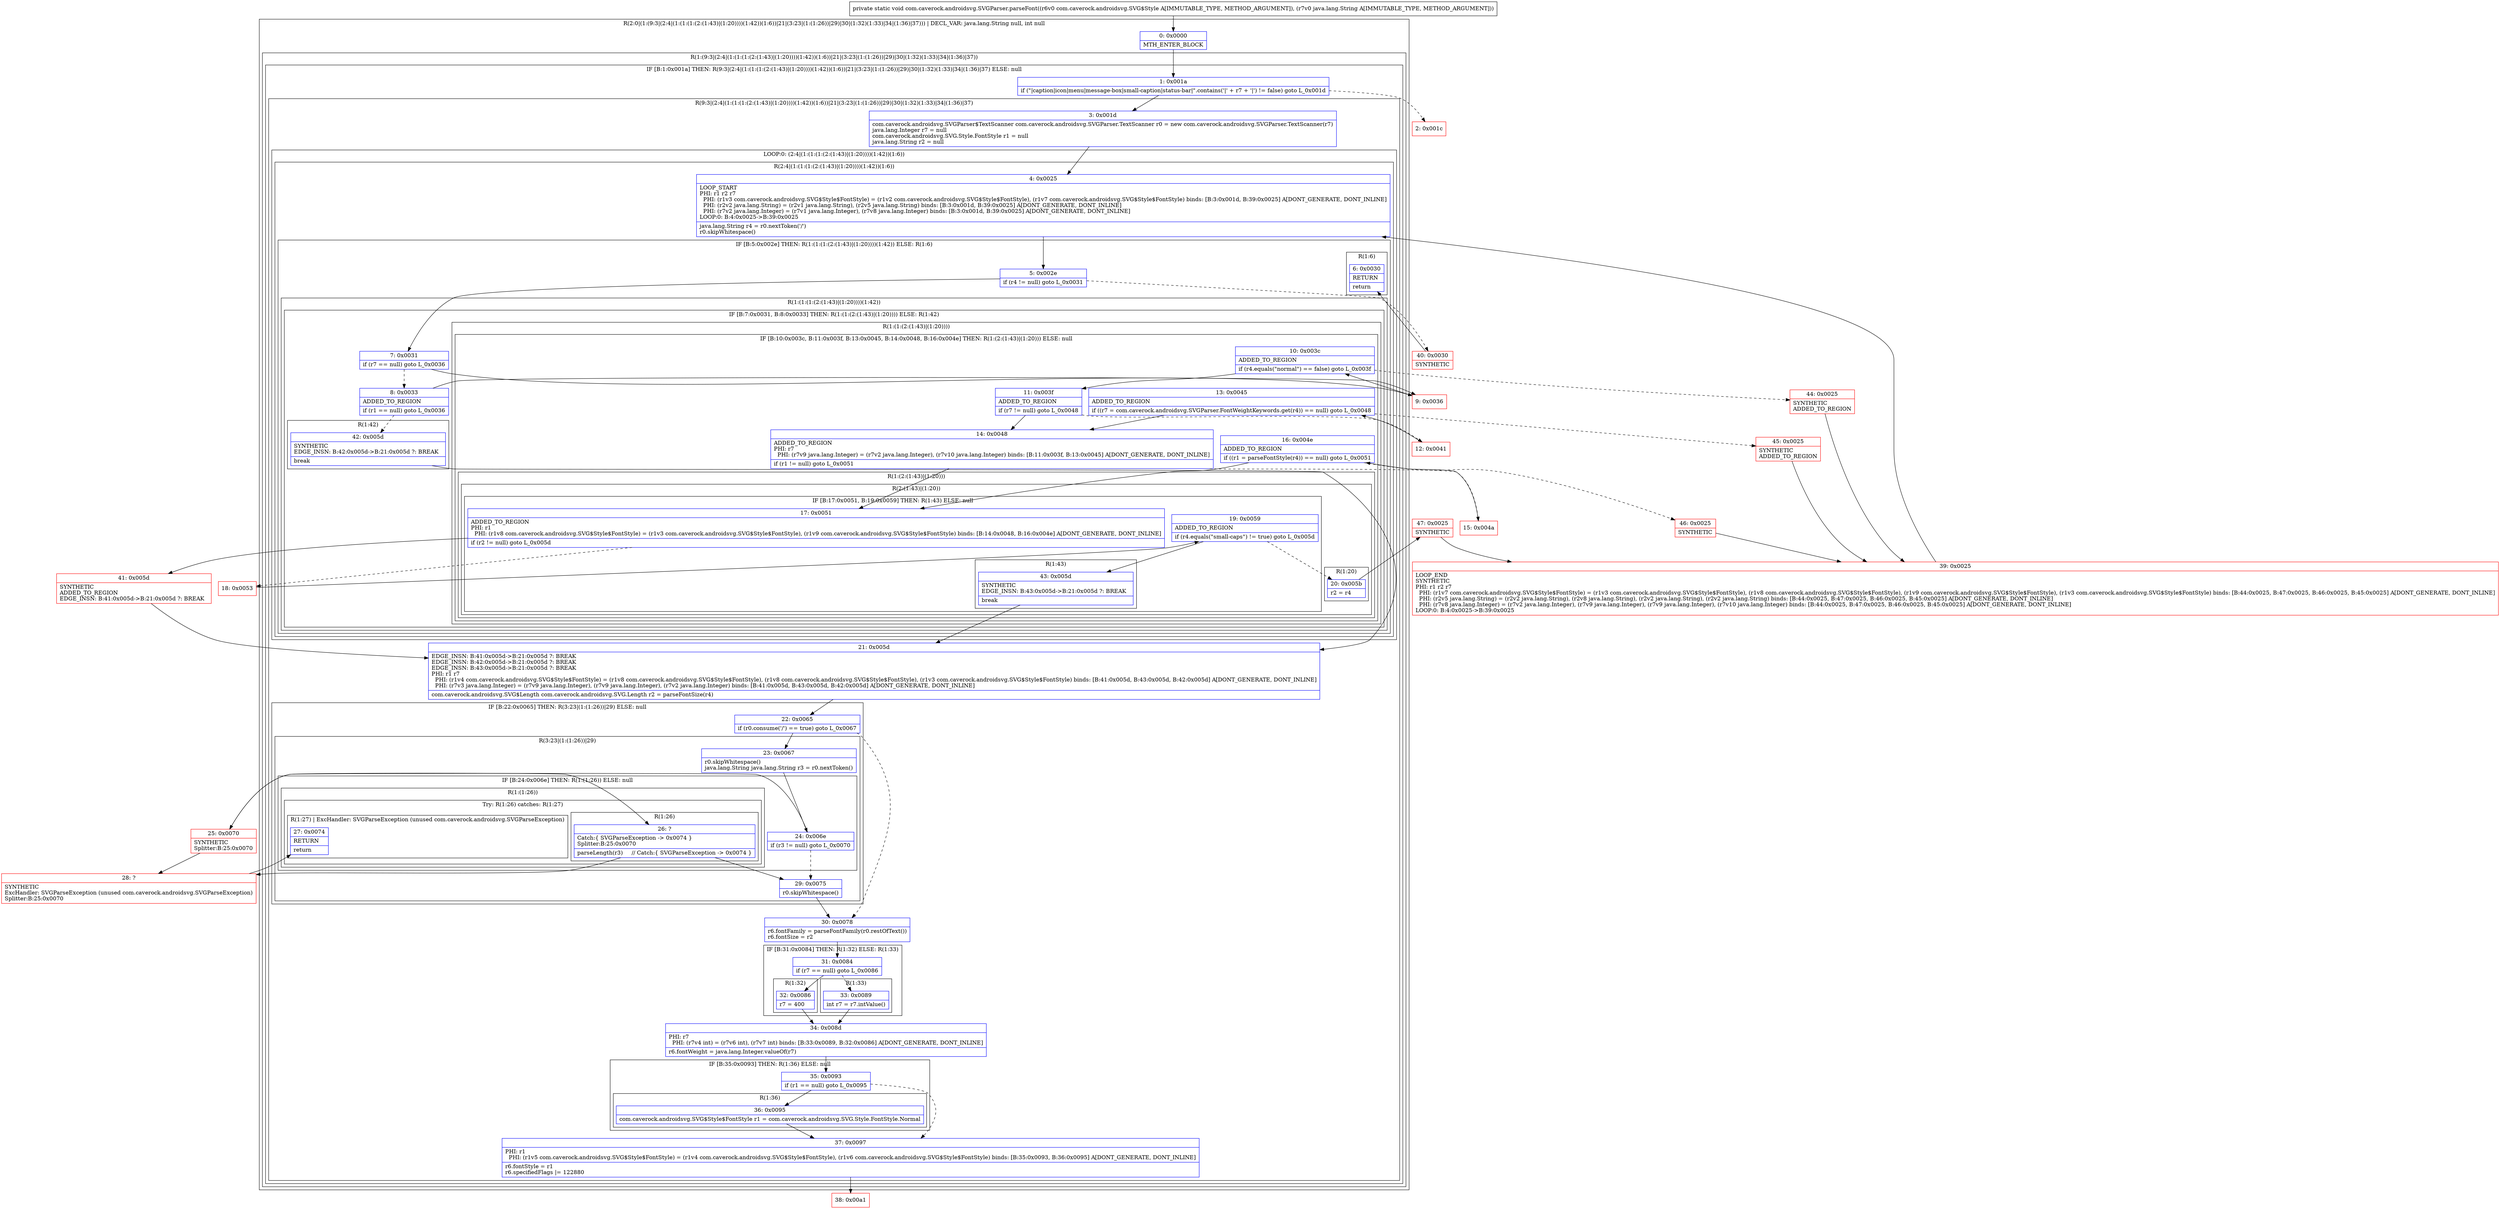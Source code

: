 digraph "CFG forcom.caverock.androidsvg.SVGParser.parseFont(Lcom\/caverock\/androidsvg\/SVG$Style;Ljava\/lang\/String;)V" {
subgraph cluster_Region_1664480629 {
label = "R(2:0|(1:(9:3|(2:4|(1:(1:(1:(2:(1:43)|(1:20))))(1:42))(1:6))|21|(3:23|(1:(1:26))|29)|30|(1:32)(1:33)|34|(1:36)|37))) | DECL_VAR: java.lang.String null, int null\l";
node [shape=record,color=blue];
Node_0 [shape=record,label="{0\:\ 0x0000|MTH_ENTER_BLOCK\l}"];
subgraph cluster_Region_576215800 {
label = "R(1:(9:3|(2:4|(1:(1:(1:(2:(1:43)|(1:20))))(1:42))(1:6))|21|(3:23|(1:(1:26))|29)|30|(1:32)(1:33)|34|(1:36)|37))";
node [shape=record,color=blue];
subgraph cluster_IfRegion_210510917 {
label = "IF [B:1:0x001a] THEN: R(9:3|(2:4|(1:(1:(1:(2:(1:43)|(1:20))))(1:42))(1:6))|21|(3:23|(1:(1:26))|29)|30|(1:32)(1:33)|34|(1:36)|37) ELSE: null";
node [shape=record,color=blue];
Node_1 [shape=record,label="{1\:\ 0x001a|if (\"\|caption\|icon\|menu\|message\-box\|small\-caption\|status\-bar\|\".contains('\|' + r7 + '\|') != false) goto L_0x001d\l}"];
subgraph cluster_Region_1072946905 {
label = "R(9:3|(2:4|(1:(1:(1:(2:(1:43)|(1:20))))(1:42))(1:6))|21|(3:23|(1:(1:26))|29)|30|(1:32)(1:33)|34|(1:36)|37)";
node [shape=record,color=blue];
Node_3 [shape=record,label="{3\:\ 0x001d|com.caverock.androidsvg.SVGParser$TextScanner com.caverock.androidsvg.SVGParser.TextScanner r0 = new com.caverock.androidsvg.SVGParser.TextScanner(r7)\ljava.lang.Integer r7 = null\lcom.caverock.androidsvg.SVG.Style.FontStyle r1 = null\ljava.lang.String r2 = null\l}"];
subgraph cluster_LoopRegion_1967164885 {
label = "LOOP:0: (2:4|(1:(1:(1:(2:(1:43)|(1:20))))(1:42))(1:6))";
node [shape=record,color=blue];
subgraph cluster_Region_1410224216 {
label = "R(2:4|(1:(1:(1:(2:(1:43)|(1:20))))(1:42))(1:6))";
node [shape=record,color=blue];
Node_4 [shape=record,label="{4\:\ 0x0025|LOOP_START\lPHI: r1 r2 r7 \l  PHI: (r1v3 com.caverock.androidsvg.SVG$Style$FontStyle) = (r1v2 com.caverock.androidsvg.SVG$Style$FontStyle), (r1v7 com.caverock.androidsvg.SVG$Style$FontStyle) binds: [B:3:0x001d, B:39:0x0025] A[DONT_GENERATE, DONT_INLINE]\l  PHI: (r2v2 java.lang.String) = (r2v1 java.lang.String), (r2v5 java.lang.String) binds: [B:3:0x001d, B:39:0x0025] A[DONT_GENERATE, DONT_INLINE]\l  PHI: (r7v2 java.lang.Integer) = (r7v1 java.lang.Integer), (r7v8 java.lang.Integer) binds: [B:3:0x001d, B:39:0x0025] A[DONT_GENERATE, DONT_INLINE]\lLOOP:0: B:4:0x0025\-\>B:39:0x0025\l|java.lang.String r4 = r0.nextToken('\/')\lr0.skipWhitespace()\l}"];
subgraph cluster_IfRegion_930288639 {
label = "IF [B:5:0x002e] THEN: R(1:(1:(1:(2:(1:43)|(1:20))))(1:42)) ELSE: R(1:6)";
node [shape=record,color=blue];
Node_5 [shape=record,label="{5\:\ 0x002e|if (r4 != null) goto L_0x0031\l}"];
subgraph cluster_Region_965886037 {
label = "R(1:(1:(1:(2:(1:43)|(1:20))))(1:42))";
node [shape=record,color=blue];
subgraph cluster_IfRegion_1085599543 {
label = "IF [B:7:0x0031, B:8:0x0033] THEN: R(1:(1:(2:(1:43)|(1:20)))) ELSE: R(1:42)";
node [shape=record,color=blue];
Node_7 [shape=record,label="{7\:\ 0x0031|if (r7 == null) goto L_0x0036\l}"];
Node_8 [shape=record,label="{8\:\ 0x0033|ADDED_TO_REGION\l|if (r1 == null) goto L_0x0036\l}"];
subgraph cluster_Region_1509773829 {
label = "R(1:(1:(2:(1:43)|(1:20))))";
node [shape=record,color=blue];
subgraph cluster_IfRegion_1713306601 {
label = "IF [B:10:0x003c, B:11:0x003f, B:13:0x0045, B:14:0x0048, B:16:0x004e] THEN: R(1:(2:(1:43)|(1:20))) ELSE: null";
node [shape=record,color=blue];
Node_10 [shape=record,label="{10\:\ 0x003c|ADDED_TO_REGION\l|if (r4.equals(\"normal\") == false) goto L_0x003f\l}"];
Node_11 [shape=record,label="{11\:\ 0x003f|ADDED_TO_REGION\l|if (r7 != null) goto L_0x0048\l}"];
Node_13 [shape=record,label="{13\:\ 0x0045|ADDED_TO_REGION\l|if ((r7 = com.caverock.androidsvg.SVGParser.FontWeightKeywords.get(r4)) == null) goto L_0x0048\l}"];
Node_14 [shape=record,label="{14\:\ 0x0048|ADDED_TO_REGION\lPHI: r7 \l  PHI: (r7v9 java.lang.Integer) = (r7v2 java.lang.Integer), (r7v10 java.lang.Integer) binds: [B:11:0x003f, B:13:0x0045] A[DONT_GENERATE, DONT_INLINE]\l|if (r1 != null) goto L_0x0051\l}"];
Node_16 [shape=record,label="{16\:\ 0x004e|ADDED_TO_REGION\l|if ((r1 = parseFontStyle(r4)) == null) goto L_0x0051\l}"];
subgraph cluster_Region_876538739 {
label = "R(1:(2:(1:43)|(1:20)))";
node [shape=record,color=blue];
subgraph cluster_Region_1164047876 {
label = "R(2:(1:43)|(1:20))";
node [shape=record,color=blue];
subgraph cluster_IfRegion_481787678 {
label = "IF [B:17:0x0051, B:19:0x0059] THEN: R(1:43) ELSE: null";
node [shape=record,color=blue];
Node_17 [shape=record,label="{17\:\ 0x0051|ADDED_TO_REGION\lPHI: r1 \l  PHI: (r1v8 com.caverock.androidsvg.SVG$Style$FontStyle) = (r1v3 com.caverock.androidsvg.SVG$Style$FontStyle), (r1v9 com.caverock.androidsvg.SVG$Style$FontStyle) binds: [B:14:0x0048, B:16:0x004e] A[DONT_GENERATE, DONT_INLINE]\l|if (r2 != null) goto L_0x005d\l}"];
Node_19 [shape=record,label="{19\:\ 0x0059|ADDED_TO_REGION\l|if (r4.equals(\"small\-caps\") != true) goto L_0x005d\l}"];
subgraph cluster_Region_1851430421 {
label = "R(1:43)";
node [shape=record,color=blue];
Node_43 [shape=record,label="{43\:\ 0x005d|SYNTHETIC\lEDGE_INSN: B:43:0x005d\-\>B:21:0x005d ?: BREAK  \l|break\l}"];
}
}
subgraph cluster_Region_78674852 {
label = "R(1:20)";
node [shape=record,color=blue];
Node_20 [shape=record,label="{20\:\ 0x005b|r2 = r4\l}"];
}
}
}
}
}
subgraph cluster_Region_1560579233 {
label = "R(1:42)";
node [shape=record,color=blue];
Node_42 [shape=record,label="{42\:\ 0x005d|SYNTHETIC\lEDGE_INSN: B:42:0x005d\-\>B:21:0x005d ?: BREAK  \l|break\l}"];
}
}
}
subgraph cluster_Region_505581825 {
label = "R(1:6)";
node [shape=record,color=blue];
Node_6 [shape=record,label="{6\:\ 0x0030|RETURN\l|return\l}"];
}
}
}
}
Node_21 [shape=record,label="{21\:\ 0x005d|EDGE_INSN: B:41:0x005d\-\>B:21:0x005d ?: BREAK  \lEDGE_INSN: B:42:0x005d\-\>B:21:0x005d ?: BREAK  \lEDGE_INSN: B:43:0x005d\-\>B:21:0x005d ?: BREAK  \lPHI: r1 r7 \l  PHI: (r1v4 com.caverock.androidsvg.SVG$Style$FontStyle) = (r1v8 com.caverock.androidsvg.SVG$Style$FontStyle), (r1v8 com.caverock.androidsvg.SVG$Style$FontStyle), (r1v3 com.caverock.androidsvg.SVG$Style$FontStyle) binds: [B:41:0x005d, B:43:0x005d, B:42:0x005d] A[DONT_GENERATE, DONT_INLINE]\l  PHI: (r7v3 java.lang.Integer) = (r7v9 java.lang.Integer), (r7v9 java.lang.Integer), (r7v2 java.lang.Integer) binds: [B:41:0x005d, B:43:0x005d, B:42:0x005d] A[DONT_GENERATE, DONT_INLINE]\l|com.caverock.androidsvg.SVG$Length com.caverock.androidsvg.SVG.Length r2 = parseFontSize(r4)\l}"];
subgraph cluster_IfRegion_636850707 {
label = "IF [B:22:0x0065] THEN: R(3:23|(1:(1:26))|29) ELSE: null";
node [shape=record,color=blue];
Node_22 [shape=record,label="{22\:\ 0x0065|if (r0.consume('\/') == true) goto L_0x0067\l}"];
subgraph cluster_Region_1636888778 {
label = "R(3:23|(1:(1:26))|29)";
node [shape=record,color=blue];
Node_23 [shape=record,label="{23\:\ 0x0067|r0.skipWhitespace()\ljava.lang.String java.lang.String r3 = r0.nextToken()\l}"];
subgraph cluster_IfRegion_165934800 {
label = "IF [B:24:0x006e] THEN: R(1:(1:26)) ELSE: null";
node [shape=record,color=blue];
Node_24 [shape=record,label="{24\:\ 0x006e|if (r3 != null) goto L_0x0070\l}"];
subgraph cluster_Region_1413059863 {
label = "R(1:(1:26))";
node [shape=record,color=blue];
subgraph cluster_TryCatchRegion_1852398523 {
label = "Try: R(1:26) catches: R(1:27)";
node [shape=record,color=blue];
subgraph cluster_Region_780875645 {
label = "R(1:26)";
node [shape=record,color=blue];
Node_26 [shape=record,label="{26\:\ ?|Catch:\{ SVGParseException \-\> 0x0074 \}\lSplitter:B:25:0x0070\l|parseLength(r3)     \/\/ Catch:\{ SVGParseException \-\> 0x0074 \}\l}"];
}
subgraph cluster_Region_393327443 {
label = "R(1:27) | ExcHandler: SVGParseException (unused com.caverock.androidsvg.SVGParseException)\l";
node [shape=record,color=blue];
Node_27 [shape=record,label="{27\:\ 0x0074|RETURN\l|return\l}"];
}
}
}
}
Node_29 [shape=record,label="{29\:\ 0x0075|r0.skipWhitespace()\l}"];
}
}
Node_30 [shape=record,label="{30\:\ 0x0078|r6.fontFamily = parseFontFamily(r0.restOfText())\lr6.fontSize = r2\l}"];
subgraph cluster_IfRegion_1869781043 {
label = "IF [B:31:0x0084] THEN: R(1:32) ELSE: R(1:33)";
node [shape=record,color=blue];
Node_31 [shape=record,label="{31\:\ 0x0084|if (r7 == null) goto L_0x0086\l}"];
subgraph cluster_Region_235524590 {
label = "R(1:32)";
node [shape=record,color=blue];
Node_32 [shape=record,label="{32\:\ 0x0086|r7 = 400\l}"];
}
subgraph cluster_Region_159523767 {
label = "R(1:33)";
node [shape=record,color=blue];
Node_33 [shape=record,label="{33\:\ 0x0089|int r7 = r7.intValue()\l}"];
}
}
Node_34 [shape=record,label="{34\:\ 0x008d|PHI: r7 \l  PHI: (r7v4 int) = (r7v6 int), (r7v7 int) binds: [B:33:0x0089, B:32:0x0086] A[DONT_GENERATE, DONT_INLINE]\l|r6.fontWeight = java.lang.Integer.valueOf(r7)\l}"];
subgraph cluster_IfRegion_2147014504 {
label = "IF [B:35:0x0093] THEN: R(1:36) ELSE: null";
node [shape=record,color=blue];
Node_35 [shape=record,label="{35\:\ 0x0093|if (r1 == null) goto L_0x0095\l}"];
subgraph cluster_Region_1856547047 {
label = "R(1:36)";
node [shape=record,color=blue];
Node_36 [shape=record,label="{36\:\ 0x0095|com.caverock.androidsvg.SVG$Style$FontStyle r1 = com.caverock.androidsvg.SVG.Style.FontStyle.Normal\l}"];
}
}
Node_37 [shape=record,label="{37\:\ 0x0097|PHI: r1 \l  PHI: (r1v5 com.caverock.androidsvg.SVG$Style$FontStyle) = (r1v4 com.caverock.androidsvg.SVG$Style$FontStyle), (r1v6 com.caverock.androidsvg.SVG$Style$FontStyle) binds: [B:35:0x0093, B:36:0x0095] A[DONT_GENERATE, DONT_INLINE]\l|r6.fontStyle = r1\lr6.specifiedFlags \|= 122880\l}"];
}
}
}
}
subgraph cluster_Region_393327443 {
label = "R(1:27) | ExcHandler: SVGParseException (unused com.caverock.androidsvg.SVGParseException)\l";
node [shape=record,color=blue];
Node_27 [shape=record,label="{27\:\ 0x0074|RETURN\l|return\l}"];
}
Node_2 [shape=record,color=red,label="{2\:\ 0x001c}"];
Node_9 [shape=record,color=red,label="{9\:\ 0x0036}"];
Node_12 [shape=record,color=red,label="{12\:\ 0x0041}"];
Node_15 [shape=record,color=red,label="{15\:\ 0x004a}"];
Node_18 [shape=record,color=red,label="{18\:\ 0x0053}"];
Node_25 [shape=record,color=red,label="{25\:\ 0x0070|SYNTHETIC\lSplitter:B:25:0x0070\l}"];
Node_28 [shape=record,color=red,label="{28\:\ ?|SYNTHETIC\lExcHandler: SVGParseException (unused com.caverock.androidsvg.SVGParseException)\lSplitter:B:25:0x0070\l}"];
Node_38 [shape=record,color=red,label="{38\:\ 0x00a1}"];
Node_39 [shape=record,color=red,label="{39\:\ 0x0025|LOOP_END\lSYNTHETIC\lPHI: r1 r2 r7 \l  PHI: (r1v7 com.caverock.androidsvg.SVG$Style$FontStyle) = (r1v3 com.caverock.androidsvg.SVG$Style$FontStyle), (r1v8 com.caverock.androidsvg.SVG$Style$FontStyle), (r1v9 com.caverock.androidsvg.SVG$Style$FontStyle), (r1v3 com.caverock.androidsvg.SVG$Style$FontStyle) binds: [B:44:0x0025, B:47:0x0025, B:46:0x0025, B:45:0x0025] A[DONT_GENERATE, DONT_INLINE]\l  PHI: (r2v5 java.lang.String) = (r2v2 java.lang.String), (r2v8 java.lang.String), (r2v2 java.lang.String), (r2v2 java.lang.String) binds: [B:44:0x0025, B:47:0x0025, B:46:0x0025, B:45:0x0025] A[DONT_GENERATE, DONT_INLINE]\l  PHI: (r7v8 java.lang.Integer) = (r7v2 java.lang.Integer), (r7v9 java.lang.Integer), (r7v9 java.lang.Integer), (r7v10 java.lang.Integer) binds: [B:44:0x0025, B:47:0x0025, B:46:0x0025, B:45:0x0025] A[DONT_GENERATE, DONT_INLINE]\lLOOP:0: B:4:0x0025\-\>B:39:0x0025\l}"];
Node_40 [shape=record,color=red,label="{40\:\ 0x0030|SYNTHETIC\l}"];
Node_41 [shape=record,color=red,label="{41\:\ 0x005d|SYNTHETIC\lADDED_TO_REGION\lEDGE_INSN: B:41:0x005d\-\>B:21:0x005d ?: BREAK  \l}"];
Node_44 [shape=record,color=red,label="{44\:\ 0x0025|SYNTHETIC\lADDED_TO_REGION\l}"];
Node_45 [shape=record,color=red,label="{45\:\ 0x0025|SYNTHETIC\lADDED_TO_REGION\l}"];
Node_46 [shape=record,color=red,label="{46\:\ 0x0025|SYNTHETIC\l}"];
Node_47 [shape=record,color=red,label="{47\:\ 0x0025|SYNTHETIC\l}"];
MethodNode[shape=record,label="{private static void com.caverock.androidsvg.SVGParser.parseFont((r6v0 com.caverock.androidsvg.SVG$Style A[IMMUTABLE_TYPE, METHOD_ARGUMENT]), (r7v0 java.lang.String A[IMMUTABLE_TYPE, METHOD_ARGUMENT])) }"];
MethodNode -> Node_0;
Node_0 -> Node_1;
Node_1 -> Node_2[style=dashed];
Node_1 -> Node_3;
Node_3 -> Node_4;
Node_4 -> Node_5;
Node_5 -> Node_7;
Node_5 -> Node_40[style=dashed];
Node_7 -> Node_8[style=dashed];
Node_7 -> Node_9;
Node_8 -> Node_9;
Node_8 -> Node_42[style=dashed];
Node_10 -> Node_11;
Node_10 -> Node_44[style=dashed];
Node_11 -> Node_12[style=dashed];
Node_11 -> Node_14;
Node_13 -> Node_14;
Node_13 -> Node_45[style=dashed];
Node_14 -> Node_15[style=dashed];
Node_14 -> Node_17;
Node_16 -> Node_17;
Node_16 -> Node_46[style=dashed];
Node_17 -> Node_18[style=dashed];
Node_17 -> Node_41;
Node_19 -> Node_20[style=dashed];
Node_19 -> Node_43;
Node_43 -> Node_21;
Node_20 -> Node_47;
Node_42 -> Node_21;
Node_21 -> Node_22;
Node_22 -> Node_23;
Node_22 -> Node_30[style=dashed];
Node_23 -> Node_24;
Node_24 -> Node_25;
Node_24 -> Node_29[style=dashed];
Node_26 -> Node_28;
Node_26 -> Node_29;
Node_29 -> Node_30;
Node_30 -> Node_31;
Node_31 -> Node_32;
Node_31 -> Node_33[style=dashed];
Node_32 -> Node_34;
Node_33 -> Node_34;
Node_34 -> Node_35;
Node_35 -> Node_36;
Node_35 -> Node_37[style=dashed];
Node_36 -> Node_37;
Node_37 -> Node_38;
Node_9 -> Node_10;
Node_12 -> Node_13;
Node_15 -> Node_16;
Node_18 -> Node_19;
Node_25 -> Node_26;
Node_25 -> Node_28;
Node_28 -> Node_27;
Node_39 -> Node_4;
Node_40 -> Node_6;
Node_41 -> Node_21;
Node_44 -> Node_39;
Node_45 -> Node_39;
Node_46 -> Node_39;
Node_47 -> Node_39;
}

